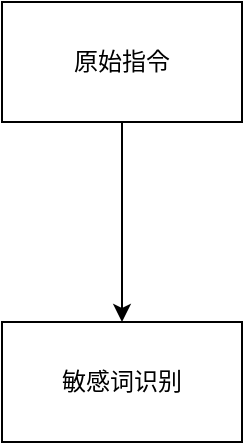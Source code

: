 <mxfile version="26.2.8">
  <diagram name="第 1 页" id="u6Z3dMGFeQh__pCjg6Fm">
    <mxGraphModel dx="1036" dy="666" grid="1" gridSize="10" guides="1" tooltips="1" connect="1" arrows="1" fold="1" page="1" pageScale="1" pageWidth="827" pageHeight="1169" math="0" shadow="0">
      <root>
        <mxCell id="0" />
        <mxCell id="1" parent="0" />
        <mxCell id="XXqkTJgsj-FFtet5unxl-3" value="" style="edgeStyle=orthogonalEdgeStyle;rounded=0;orthogonalLoop=1;jettySize=auto;html=1;" edge="1" parent="1" source="XXqkTJgsj-FFtet5unxl-1" target="XXqkTJgsj-FFtet5unxl-2">
          <mxGeometry relative="1" as="geometry" />
        </mxCell>
        <mxCell id="XXqkTJgsj-FFtet5unxl-1" value="原始指令" style="rounded=0;whiteSpace=wrap;html=1;" vertex="1" parent="1">
          <mxGeometry x="190" y="60" width="120" height="60" as="geometry" />
        </mxCell>
        <mxCell id="XXqkTJgsj-FFtet5unxl-2" value="敏感词识别" style="whiteSpace=wrap;html=1;rounded=0;" vertex="1" parent="1">
          <mxGeometry x="190" y="220" width="120" height="60" as="geometry" />
        </mxCell>
      </root>
    </mxGraphModel>
  </diagram>
</mxfile>

